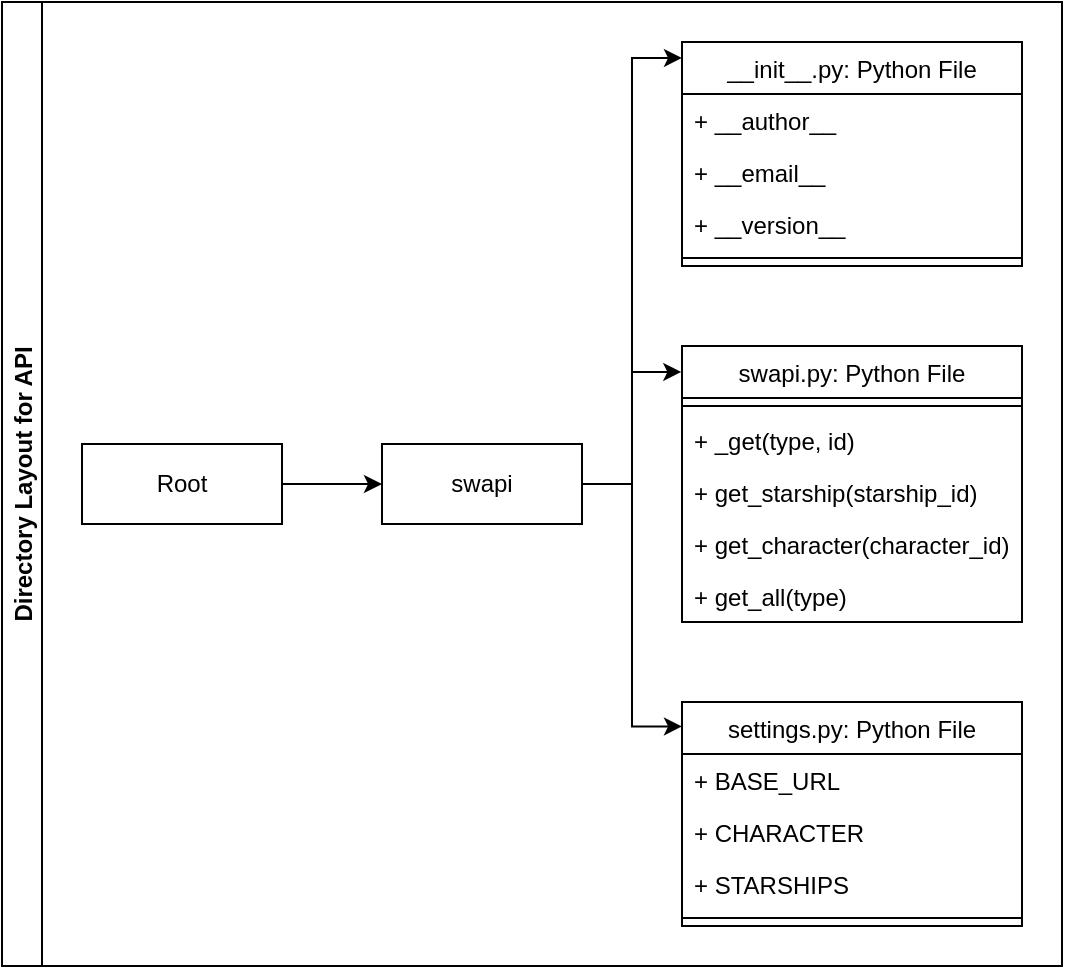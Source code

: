 <mxfile version="15.4.0" type="device" pages="2"><diagram id="G74UH5JC_1EP0B9mNdlt" name="API"><mxGraphModel dx="1038" dy="551" grid="1" gridSize="10" guides="1" tooltips="1" connect="1" arrows="1" fold="1" page="1" pageScale="1" pageWidth="1100" pageHeight="850" math="0" shadow="0"><root><mxCell id="jjzDQaQOdst8HboMH1HJ-0"/><mxCell id="jjzDQaQOdst8HboMH1HJ-1" parent="jjzDQaQOdst8HboMH1HJ-0"/><mxCell id="jjzDQaQOdst8HboMH1HJ-2" value="Directory Layout for API" style="swimlane;startSize=20;horizontal=0;childLayout=treeLayout;horizontalTree=1;resizable=0;containerType=tree;" parent="jjzDQaQOdst8HboMH1HJ-1" vertex="1"><mxGeometry x="80" y="90" width="530" height="482" as="geometry"/></mxCell><mxCell id="jjzDQaQOdst8HboMH1HJ-3" style="edgeStyle=orthogonalEdgeStyle;rounded=0;orthogonalLoop=1;jettySize=auto;html=1;" parent="jjzDQaQOdst8HboMH1HJ-2" source="jjzDQaQOdst8HboMH1HJ-4" target="jjzDQaQOdst8HboMH1HJ-8" edge="1"><mxGeometry relative="1" as="geometry"/></mxCell><mxCell id="jjzDQaQOdst8HboMH1HJ-4" value="Root" style="whiteSpace=wrap;html=1;" parent="jjzDQaQOdst8HboMH1HJ-2" vertex="1"><mxGeometry x="40" y="221" width="100" height="40" as="geometry"/></mxCell><mxCell id="jjzDQaQOdst8HboMH1HJ-5" style="edgeStyle=orthogonalEdgeStyle;rounded=0;orthogonalLoop=1;jettySize=auto;html=1;entryX=0;entryY=0.071;entryDx=0;entryDy=0;entryPerimeter=0;" parent="jjzDQaQOdst8HboMH1HJ-2" source="jjzDQaQOdst8HboMH1HJ-8" target="jjzDQaQOdst8HboMH1HJ-9" edge="1"><mxGeometry relative="1" as="geometry"/></mxCell><mxCell id="jjzDQaQOdst8HboMH1HJ-6" style="edgeStyle=orthogonalEdgeStyle;rounded=0;orthogonalLoop=1;jettySize=auto;html=1;entryX=-0.002;entryY=0.094;entryDx=0;entryDy=0;entryPerimeter=0;" parent="jjzDQaQOdst8HboMH1HJ-2" source="jjzDQaQOdst8HboMH1HJ-8" target="jjzDQaQOdst8HboMH1HJ-14" edge="1"><mxGeometry relative="1" as="geometry"/></mxCell><mxCell id="jjzDQaQOdst8HboMH1HJ-7" style="edgeStyle=orthogonalEdgeStyle;rounded=0;orthogonalLoop=1;jettySize=auto;html=1;entryX=0;entryY=0.109;entryDx=0;entryDy=0;entryPerimeter=0;" parent="jjzDQaQOdst8HboMH1HJ-2" source="jjzDQaQOdst8HboMH1HJ-8" target="jjzDQaQOdst8HboMH1HJ-20" edge="1"><mxGeometry relative="1" as="geometry"/></mxCell><mxCell id="jjzDQaQOdst8HboMH1HJ-8" value="swapi" style="whiteSpace=wrap;html=1;" parent="jjzDQaQOdst8HboMH1HJ-2" vertex="1"><mxGeometry x="190" y="221" width="100" height="40" as="geometry"/></mxCell><mxCell id="jjzDQaQOdst8HboMH1HJ-9" value="__init__.py: Python File" style="swimlane;fontStyle=0;childLayout=stackLayout;horizontal=1;startSize=26;fillColor=none;horizontalStack=0;resizeParent=1;resizeParentMax=0;resizeLast=0;collapsible=1;marginBottom=0;" parent="jjzDQaQOdst8HboMH1HJ-2" vertex="1"><mxGeometry x="340" y="20" width="170" height="112" as="geometry"/></mxCell><mxCell id="jjzDQaQOdst8HboMH1HJ-10" value="+ __author__" style="text;strokeColor=none;fillColor=none;align=left;verticalAlign=top;spacingLeft=4;spacingRight=4;overflow=hidden;rotatable=0;points=[[0,0.5],[1,0.5]];portConstraint=eastwest;" parent="jjzDQaQOdst8HboMH1HJ-9" vertex="1"><mxGeometry y="26" width="170" height="26" as="geometry"/></mxCell><mxCell id="jjzDQaQOdst8HboMH1HJ-11" value="+ __email__" style="text;strokeColor=none;fillColor=none;align=left;verticalAlign=top;spacingLeft=4;spacingRight=4;overflow=hidden;rotatable=0;points=[[0,0.5],[1,0.5]];portConstraint=eastwest;" parent="jjzDQaQOdst8HboMH1HJ-9" vertex="1"><mxGeometry y="52" width="170" height="26" as="geometry"/></mxCell><mxCell id="jjzDQaQOdst8HboMH1HJ-12" value="+ __version__" style="text;strokeColor=none;fillColor=none;align=left;verticalAlign=top;spacingLeft=4;spacingRight=4;overflow=hidden;rotatable=0;points=[[0,0.5],[1,0.5]];portConstraint=eastwest;" parent="jjzDQaQOdst8HboMH1HJ-9" vertex="1"><mxGeometry y="78" width="170" height="26" as="geometry"/></mxCell><mxCell id="jjzDQaQOdst8HboMH1HJ-13" value="" style="line;strokeWidth=1;fillColor=none;align=left;verticalAlign=middle;spacingTop=-1;spacingLeft=3;spacingRight=3;rotatable=0;labelPosition=right;points=[];portConstraint=eastwest;" parent="jjzDQaQOdst8HboMH1HJ-9" vertex="1"><mxGeometry y="104" width="170" height="8" as="geometry"/></mxCell><mxCell id="jjzDQaQOdst8HboMH1HJ-14" value="swapi.py: Python File" style="swimlane;fontStyle=0;childLayout=stackLayout;horizontal=1;startSize=26;fillColor=none;horizontalStack=0;resizeParent=1;resizeParentMax=0;resizeLast=0;collapsible=1;marginBottom=0;" parent="jjzDQaQOdst8HboMH1HJ-2" vertex="1"><mxGeometry x="340" y="172" width="170" height="138" as="geometry"/></mxCell><mxCell id="jjzDQaQOdst8HboMH1HJ-15" value="" style="line;strokeWidth=1;fillColor=none;align=left;verticalAlign=middle;spacingTop=-1;spacingLeft=3;spacingRight=3;rotatable=0;labelPosition=right;points=[];portConstraint=eastwest;" parent="jjzDQaQOdst8HboMH1HJ-14" vertex="1"><mxGeometry y="26" width="170" height="8" as="geometry"/></mxCell><mxCell id="jjzDQaQOdst8HboMH1HJ-16" value="+ _get(type, id)" style="text;strokeColor=none;fillColor=none;align=left;verticalAlign=top;spacingLeft=4;spacingRight=4;overflow=hidden;rotatable=0;points=[[0,0.5],[1,0.5]];portConstraint=eastwest;" parent="jjzDQaQOdst8HboMH1HJ-14" vertex="1"><mxGeometry y="34" width="170" height="26" as="geometry"/></mxCell><mxCell id="jjzDQaQOdst8HboMH1HJ-17" value="+ get_starship(starship_id)" style="text;strokeColor=none;fillColor=none;align=left;verticalAlign=top;spacingLeft=4;spacingRight=4;overflow=hidden;rotatable=0;points=[[0,0.5],[1,0.5]];portConstraint=eastwest;" parent="jjzDQaQOdst8HboMH1HJ-14" vertex="1"><mxGeometry y="60" width="170" height="26" as="geometry"/></mxCell><mxCell id="jjzDQaQOdst8HboMH1HJ-18" value="+ get_character(character_id)" style="text;strokeColor=none;fillColor=none;align=left;verticalAlign=top;spacingLeft=4;spacingRight=4;overflow=hidden;rotatable=0;points=[[0,0.5],[1,0.5]];portConstraint=eastwest;" parent="jjzDQaQOdst8HboMH1HJ-14" vertex="1"><mxGeometry y="86" width="170" height="26" as="geometry"/></mxCell><mxCell id="jjzDQaQOdst8HboMH1HJ-19" value="+ get_all(type)" style="text;strokeColor=none;fillColor=none;align=left;verticalAlign=top;spacingLeft=4;spacingRight=4;overflow=hidden;rotatable=0;points=[[0,0.5],[1,0.5]];portConstraint=eastwest;" parent="jjzDQaQOdst8HboMH1HJ-14" vertex="1"><mxGeometry y="112" width="170" height="26" as="geometry"/></mxCell><mxCell id="jjzDQaQOdst8HboMH1HJ-20" value="settings.py: Python File" style="swimlane;fontStyle=0;childLayout=stackLayout;horizontal=1;startSize=26;fillColor=none;horizontalStack=0;resizeParent=1;resizeParentMax=0;resizeLast=0;collapsible=1;marginBottom=0;" parent="jjzDQaQOdst8HboMH1HJ-2" vertex="1"><mxGeometry x="340" y="350" width="170" height="112" as="geometry"/></mxCell><mxCell id="jjzDQaQOdst8HboMH1HJ-21" value="+ BASE_URL" style="text;strokeColor=none;fillColor=none;align=left;verticalAlign=top;spacingLeft=4;spacingRight=4;overflow=hidden;rotatable=0;points=[[0,0.5],[1,0.5]];portConstraint=eastwest;" parent="jjzDQaQOdst8HboMH1HJ-20" vertex="1"><mxGeometry y="26" width="170" height="26" as="geometry"/></mxCell><mxCell id="jjzDQaQOdst8HboMH1HJ-22" value="+ CHARACTER" style="text;strokeColor=none;fillColor=none;align=left;verticalAlign=top;spacingLeft=4;spacingRight=4;overflow=hidden;rotatable=0;points=[[0,0.5],[1,0.5]];portConstraint=eastwest;" parent="jjzDQaQOdst8HboMH1HJ-20" vertex="1"><mxGeometry y="52" width="170" height="26" as="geometry"/></mxCell><mxCell id="jjzDQaQOdst8HboMH1HJ-23" value="+ STARSHIPS" style="text;strokeColor=none;fillColor=none;align=left;verticalAlign=top;spacingLeft=4;spacingRight=4;overflow=hidden;rotatable=0;points=[[0,0.5],[1,0.5]];portConstraint=eastwest;" parent="jjzDQaQOdst8HboMH1HJ-20" vertex="1"><mxGeometry y="78" width="170" height="26" as="geometry"/></mxCell><mxCell id="jjzDQaQOdst8HboMH1HJ-24" value="" style="line;strokeWidth=1;fillColor=none;align=left;verticalAlign=middle;spacingTop=-1;spacingLeft=3;spacingRight=3;rotatable=0;labelPosition=right;points=[];portConstraint=eastwest;" parent="jjzDQaQOdst8HboMH1HJ-20" vertex="1"><mxGeometry y="104" width="170" height="8" as="geometry"/></mxCell></root></mxGraphModel></diagram><diagram id="QgD_5NkvfIF_9zS75_uY" name="APP"><mxGraphModel dx="1221" dy="573" grid="1" gridSize="10" guides="1" tooltips="1" connect="1" arrows="1" fold="1" page="1" pageScale="1" pageWidth="1100" pageHeight="850" math="0" shadow="0"><root><mxCell id="0"/><mxCell id="1" parent="0"/><mxCell id="p_GGS-wJJ6YFprkSleoD-1" value="Directory Layout for APP" style="swimlane;startSize=20;horizontal=0;childLayout=treeLayout;horizontalTree=1;resizable=0;containerType=tree;" parent="1" vertex="1"><mxGeometry x="80" y="90" width="1060" height="993" as="geometry"/></mxCell><mxCell id="p_GGS-wJJ6YFprkSleoD-2" value="Root" style="whiteSpace=wrap;html=1;" parent="p_GGS-wJJ6YFprkSleoD-1" vertex="1"><mxGeometry x="40" y="476.7" width="100" height="40" as="geometry"/></mxCell><mxCell id="p_GGS-wJJ6YFprkSleoD-3" value="starwars" style="whiteSpace=wrap;html=1;" parent="p_GGS-wJJ6YFprkSleoD-1" vertex="1"><mxGeometry x="190" y="476.7" width="100" height="40" as="geometry"/></mxCell><mxCell id="p_GGS-wJJ6YFprkSleoD-4" value="" style="edgeStyle=elbowEdgeStyle;elbow=horizontal;html=1;rounded=0;" parent="p_GGS-wJJ6YFprkSleoD-1" source="p_GGS-wJJ6YFprkSleoD-2" target="p_GGS-wJJ6YFprkSleoD-3" edge="1"><mxGeometry relative="1" as="geometry"/></mxCell><mxCell id="p_GGS-wJJ6YFprkSleoD-5" style="edgeStyle=orthogonalEdgeStyle;rounded=0;orthogonalLoop=1;jettySize=auto;html=1;entryX=0;entryY=0.071;entryDx=0;entryDy=0;entryPerimeter=0;" parent="p_GGS-wJJ6YFprkSleoD-1" source="p_GGS-wJJ6YFprkSleoD-8" target="p_GGS-wJJ6YFprkSleoD-10" edge="1"><mxGeometry relative="1" as="geometry"/></mxCell><mxCell id="p_GGS-wJJ6YFprkSleoD-6" style="edgeStyle=orthogonalEdgeStyle;rounded=0;orthogonalLoop=1;jettySize=auto;html=1;entryX=-0.002;entryY=0.094;entryDx=0;entryDy=0;entryPerimeter=0;" parent="p_GGS-wJJ6YFprkSleoD-1" source="p_GGS-wJJ6YFprkSleoD-8" target="p_GGS-wJJ6YFprkSleoD-15" edge="1"><mxGeometry relative="1" as="geometry"/></mxCell><mxCell id="ZodADMx8vAvStFZj-z4e-10" style="edgeStyle=orthogonalEdgeStyle;rounded=0;orthogonalLoop=1;jettySize=auto;html=1;entryX=-0.003;entryY=0.16;entryDx=0;entryDy=0;entryPerimeter=0;" parent="p_GGS-wJJ6YFprkSleoD-1" source="p_GGS-wJJ6YFprkSleoD-8" target="ZodADMx8vAvStFZj-z4e-5" edge="1"><mxGeometry relative="1" as="geometry"/></mxCell><mxCell id="rweY4zkrQ0xhQg_jABBi-7" style="edgeStyle=orthogonalEdgeStyle;rounded=0;orthogonalLoop=1;jettySize=auto;html=1;entryX=-0.004;entryY=0.166;entryDx=0;entryDy=0;entryPerimeter=0;" edge="1" parent="p_GGS-wJJ6YFprkSleoD-1" source="p_GGS-wJJ6YFprkSleoD-8" target="rweY4zkrQ0xhQg_jABBi-1"><mxGeometry relative="1" as="geometry"/></mxCell><mxCell id="p_GGS-wJJ6YFprkSleoD-8" value="app" style="whiteSpace=wrap;html=1;" parent="p_GGS-wJJ6YFprkSleoD-1" vertex="1"><mxGeometry x="340" y="476.7" width="100" height="40" as="geometry"/></mxCell><mxCell id="p_GGS-wJJ6YFprkSleoD-9" style="edgeStyle=orthogonalEdgeStyle;rounded=0;orthogonalLoop=1;jettySize=auto;html=1;" parent="p_GGS-wJJ6YFprkSleoD-1" source="p_GGS-wJJ6YFprkSleoD-3" target="p_GGS-wJJ6YFprkSleoD-8" edge="1"><mxGeometry relative="1" as="geometry"/></mxCell><mxCell id="p_GGS-wJJ6YFprkSleoD-10" value="__init__.py: Python File" style="swimlane;fontStyle=0;childLayout=stackLayout;horizontal=1;startSize=26;fillColor=none;horizontalStack=0;resizeParent=1;resizeParentMax=0;resizeLast=0;collapsible=1;marginBottom=0;" parent="p_GGS-wJJ6YFprkSleoD-1" vertex="1"><mxGeometry x="490" y="20" width="230" height="112" as="geometry"/></mxCell><mxCell id="p_GGS-wJJ6YFprkSleoD-11" value="+ __author__" style="text;strokeColor=none;fillColor=none;align=left;verticalAlign=top;spacingLeft=4;spacingRight=4;overflow=hidden;rotatable=0;points=[[0,0.5],[1,0.5]];portConstraint=eastwest;" parent="p_GGS-wJJ6YFprkSleoD-10" vertex="1"><mxGeometry y="26" width="230" height="26" as="geometry"/></mxCell><mxCell id="p_GGS-wJJ6YFprkSleoD-12" value="+ __email__" style="text;strokeColor=none;fillColor=none;align=left;verticalAlign=top;spacingLeft=4;spacingRight=4;overflow=hidden;rotatable=0;points=[[0,0.5],[1,0.5]];portConstraint=eastwest;" parent="p_GGS-wJJ6YFprkSleoD-10" vertex="1"><mxGeometry y="52" width="230" height="26" as="geometry"/></mxCell><mxCell id="p_GGS-wJJ6YFprkSleoD-13" value="+ __version__" style="text;strokeColor=none;fillColor=none;align=left;verticalAlign=top;spacingLeft=4;spacingRight=4;overflow=hidden;rotatable=0;points=[[0,0.5],[1,0.5]];portConstraint=eastwest;" parent="p_GGS-wJJ6YFprkSleoD-10" vertex="1"><mxGeometry y="78" width="230" height="26" as="geometry"/></mxCell><mxCell id="p_GGS-wJJ6YFprkSleoD-14" value="" style="line;strokeWidth=1;fillColor=none;align=left;verticalAlign=middle;spacingTop=-1;spacingLeft=3;spacingRight=3;rotatable=0;labelPosition=right;points=[];portConstraint=eastwest;" parent="p_GGS-wJJ6YFprkSleoD-10" vertex="1"><mxGeometry y="104" width="230" height="8" as="geometry"/></mxCell><mxCell id="p_GGS-wJJ6YFprkSleoD-15" value="starwarsdb.py" style="swimlane;fontStyle=0;childLayout=stackLayout;horizontal=1;startSize=26;fillColor=none;horizontalStack=0;resizeParent=1;resizeParentMax=0;resizeLast=0;collapsible=1;marginBottom=0;" parent="p_GGS-wJJ6YFprkSleoD-1" vertex="1"><mxGeometry x="490" y="276" width="230" height="60" as="geometry"/></mxCell><mxCell id="p_GGS-wJJ6YFprkSleoD-16" value="" style="line;strokeWidth=1;fillColor=none;align=left;verticalAlign=middle;spacingTop=-1;spacingLeft=3;spacingRight=3;rotatable=0;labelPosition=right;points=[];portConstraint=eastwest;" parent="p_GGS-wJJ6YFprkSleoD-15" vertex="1"><mxGeometry y="26" width="230" height="8" as="geometry"/></mxCell><mxCell id="p_GGS-wJJ6YFprkSleoD-17" value="+ StarWarsDB: Class" style="text;strokeColor=none;fillColor=none;align=left;verticalAlign=top;spacingLeft=4;spacingRight=4;overflow=hidden;rotatable=0;points=[[0,0.5],[1,0.5]];portConstraint=eastwest;" parent="p_GGS-wJJ6YFprkSleoD-15" vertex="1"><mxGeometry y="34" width="230" height="26" as="geometry"/></mxCell><mxCell id="p_GGS-wJJ6YFprkSleoD-26" value="StarWarsDB: Class" style="swimlane;fontStyle=1;align=center;verticalAlign=top;childLayout=stackLayout;horizontal=1;startSize=26;horizontalStack=0;resizeParent=1;resizeParentMax=0;resizeLast=0;collapsible=1;marginBottom=0;" parent="p_GGS-wJJ6YFprkSleoD-1" vertex="1"><mxGeometry x="770" y="146" width="270" height="320" as="geometry"/></mxCell><mxCell id="p_GGS-wJJ6YFprkSleoD-27" value="+ __client: MongoClient" style="text;strokeColor=none;fillColor=none;align=left;verticalAlign=top;spacingLeft=4;spacingRight=4;overflow=hidden;rotatable=0;points=[[0,0.5],[1,0.5]];portConstraint=eastwest;" parent="p_GGS-wJJ6YFprkSleoD-26" vertex="1"><mxGeometry y="26" width="270" height="26" as="geometry"/></mxCell><mxCell id="p_GGS-wJJ6YFprkSleoD-35" value="+ __db: Database" style="text;strokeColor=none;fillColor=none;align=left;verticalAlign=top;spacingLeft=4;spacingRight=4;overflow=hidden;rotatable=0;points=[[0,0.5],[1,0.5]];portConstraint=eastwest;" parent="p_GGS-wJJ6YFprkSleoD-26" vertex="1"><mxGeometry y="52" width="270" height="26" as="geometry"/></mxCell><mxCell id="p_GGS-wJJ6YFprkSleoD-36" value="+ __collections: Dict of Collection" style="text;strokeColor=none;fillColor=none;align=left;verticalAlign=top;spacingLeft=4;spacingRight=4;overflow=hidden;rotatable=0;points=[[0,0.5],[1,0.5]];portConstraint=eastwest;" parent="p_GGS-wJJ6YFprkSleoD-26" vertex="1"><mxGeometry y="78" width="270" height="26" as="geometry"/></mxCell><mxCell id="p_GGS-wJJ6YFprkSleoD-28" value="" style="line;strokeWidth=1;fillColor=none;align=left;verticalAlign=middle;spacingTop=-1;spacingLeft=3;spacingRight=3;rotatable=0;labelPosition=right;points=[];portConstraint=eastwest;" parent="p_GGS-wJJ6YFprkSleoD-26" vertex="1"><mxGeometry y="104" width="270" height="8" as="geometry"/></mxCell><mxCell id="p_GGS-wJJ6YFprkSleoD-29" value="+ __init__(db_name) : MongoDB" style="text;strokeColor=none;fillColor=none;align=left;verticalAlign=top;spacingLeft=4;spacingRight=4;overflow=hidden;rotatable=0;points=[[0,0.5],[1,0.5]];portConstraint=eastwest;" parent="p_GGS-wJJ6YFprkSleoD-26" vertex="1"><mxGeometry y="112" width="270" height="26" as="geometry"/></mxCell><mxCell id="p_GGS-wJJ6YFprkSleoD-40" value="+ database_name() : String  (getter)" style="text;strokeColor=none;fillColor=none;align=left;verticalAlign=top;spacingLeft=4;spacingRight=4;overflow=hidden;rotatable=0;points=[[0,0.5],[1,0.5]];portConstraint=eastwest;" parent="p_GGS-wJJ6YFprkSleoD-26" vertex="1"><mxGeometry y="138" width="270" height="26" as="geometry"/></mxCell><mxCell id="ZodADMx8vAvStFZj-z4e-2" value="+ starships() : String (getter)" style="text;strokeColor=none;fillColor=none;align=left;verticalAlign=top;spacingLeft=4;spacingRight=4;overflow=hidden;rotatable=0;points=[[0,0.5],[1,0.5]];portConstraint=eastwest;" parent="p_GGS-wJJ6YFprkSleoD-26" vertex="1"><mxGeometry y="164" width="270" height="26" as="geometry"/></mxCell><mxCell id="ZodADMx8vAvStFZj-z4e-3" value="+ characters() : String (getter)" style="text;strokeColor=none;fillColor=none;align=left;verticalAlign=top;spacingLeft=4;spacingRight=4;overflow=hidden;rotatable=0;points=[[0,0.5],[1,0.5]];portConstraint=eastwest;" parent="p_GGS-wJJ6YFprkSleoD-26" vertex="1"><mxGeometry y="190" width="270" height="26" as="geometry"/></mxCell><mxCell id="p_GGS-wJJ6YFprkSleoD-42" value="+ __query(query) : " style="text;strokeColor=none;fillColor=none;align=left;verticalAlign=top;spacingLeft=4;spacingRight=4;overflow=hidden;rotatable=0;points=[[0,0.5],[1,0.5]];portConstraint=eastwest;" parent="p_GGS-wJJ6YFprkSleoD-26" vertex="1"><mxGeometry y="216" width="270" height="26" as="geometry"/></mxCell><mxCell id="ZodADMx8vAvStFZj-z4e-1" value="+ insert(collection_name, data) : int" style="text;strokeColor=none;fillColor=none;align=left;verticalAlign=top;spacingLeft=4;spacingRight=4;overflow=hidden;rotatable=0;points=[[0,0.5],[1,0.5]];portConstraint=eastwest;" parent="p_GGS-wJJ6YFprkSleoD-26" vertex="1"><mxGeometry y="242" width="270" height="26" as="geometry"/></mxCell><mxCell id="ZodADMx8vAvStFZj-z4e-4" value="+ update(collection_name, where, data) : int" style="text;strokeColor=none;fillColor=none;align=left;verticalAlign=top;spacingLeft=4;spacingRight=4;overflow=hidden;rotatable=0;points=[[0,0.5],[1,0.5]];portConstraint=eastwest;" parent="p_GGS-wJJ6YFprkSleoD-26" vertex="1"><mxGeometry y="268" width="270" height="26" as="geometry"/></mxCell><mxCell id="rweY4zkrQ0xhQg_jABBi-9" value="+ insert_bulk(collection, data_list) : List" style="text;strokeColor=none;fillColor=none;align=left;verticalAlign=top;spacingLeft=4;spacingRight=4;overflow=hidden;rotatable=0;points=[[0,0.5],[1,0.5]];portConstraint=eastwest;" vertex="1" parent="p_GGS-wJJ6YFprkSleoD-26"><mxGeometry y="294" width="270" height="26" as="geometry"/></mxCell><mxCell id="p_GGS-wJJ6YFprkSleoD-33" style="edgeStyle=orthogonalEdgeStyle;rounded=0;orthogonalLoop=1;jettySize=auto;html=1;entryX=-0.019;entryY=0.135;entryDx=0;entryDy=0;entryPerimeter=0;" parent="p_GGS-wJJ6YFprkSleoD-1" source="p_GGS-wJJ6YFprkSleoD-15" target="p_GGS-wJJ6YFprkSleoD-26" edge="1"><mxGeometry relative="1" as="geometry"/></mxCell><mxCell id="ZodADMx8vAvStFZj-z4e-24" style="edgeStyle=orthogonalEdgeStyle;rounded=0;orthogonalLoop=1;jettySize=auto;html=1;entryX=0;entryY=0.25;entryDx=0;entryDy=0;" parent="p_GGS-wJJ6YFprkSleoD-1" source="ZodADMx8vAvStFZj-z4e-5" target="ZodADMx8vAvStFZj-z4e-11" edge="1"><mxGeometry relative="1" as="geometry"><mxPoint x="745" y="-178.2" as="targetPoint"/></mxGeometry></mxCell><mxCell id="ZodADMx8vAvStFZj-z4e-30" style="edgeStyle=orthogonalEdgeStyle;rounded=0;orthogonalLoop=1;jettySize=auto;html=1;entryX=0;entryY=0.25;entryDx=0;entryDy=0;" parent="p_GGS-wJJ6YFprkSleoD-1" source="ZodADMx8vAvStFZj-z4e-5" target="ZodADMx8vAvStFZj-z4e-27" edge="1"><mxGeometry relative="1" as="geometry"/></mxCell><mxCell id="ZodADMx8vAvStFZj-z4e-36" style="edgeStyle=orthogonalEdgeStyle;rounded=0;orthogonalLoop=1;jettySize=auto;html=1;entryX=0.003;entryY=0.143;entryDx=0;entryDy=0;entryPerimeter=0;" parent="p_GGS-wJJ6YFprkSleoD-1" source="ZodADMx8vAvStFZj-z4e-5" target="ZodADMx8vAvStFZj-z4e-32" edge="1"><mxGeometry relative="1" as="geometry"/></mxCell><mxCell id="ZodADMx8vAvStFZj-z4e-5" value="models.py" style="swimlane;fontStyle=0;childLayout=stackLayout;horizontal=1;startSize=26;fillColor=none;horizontalStack=0;resizeParent=1;resizeParentMax=0;resizeLast=0;collapsible=1;marginBottom=0;" parent="p_GGS-wJJ6YFprkSleoD-1" vertex="1"><mxGeometry x="490" y="619" width="230" height="112" as="geometry"/></mxCell><mxCell id="ZodADMx8vAvStFZj-z4e-6" value="" style="line;strokeWidth=1;fillColor=none;align=left;verticalAlign=middle;spacingTop=-1;spacingLeft=3;spacingRight=3;rotatable=0;labelPosition=right;points=[];portConstraint=eastwest;" parent="ZodADMx8vAvStFZj-z4e-5" vertex="1"><mxGeometry y="26" width="230" height="8" as="geometry"/></mxCell><mxCell id="ZodADMx8vAvStFZj-z4e-26" value="+ BaseModel: Class" style="text;strokeColor=none;fillColor=none;align=left;verticalAlign=top;spacingLeft=4;spacingRight=4;overflow=hidden;rotatable=0;points=[[0,0.5],[1,0.5]];portConstraint=eastwest;" parent="ZodADMx8vAvStFZj-z4e-5" vertex="1"><mxGeometry y="34" width="230" height="26" as="geometry"/></mxCell><mxCell id="ZodADMx8vAvStFZj-z4e-7" value="+ Character(BaseModel): Class" style="text;strokeColor=none;fillColor=none;align=left;verticalAlign=top;spacingLeft=4;spacingRight=4;overflow=hidden;rotatable=0;points=[[0,0.5],[1,0.5]];portConstraint=eastwest;" parent="ZodADMx8vAvStFZj-z4e-5" vertex="1"><mxGeometry y="60" width="230" height="26" as="geometry"/></mxCell><mxCell id="ZodADMx8vAvStFZj-z4e-25" value="+ Starship(BaseModel): Class" style="text;strokeColor=none;fillColor=none;align=left;verticalAlign=top;spacingLeft=4;spacingRight=4;overflow=hidden;rotatable=0;points=[[0,0.5],[1,0.5]];portConstraint=eastwest;" parent="ZodADMx8vAvStFZj-z4e-5" vertex="1"><mxGeometry y="86" width="230" height="26" as="geometry"/></mxCell><mxCell id="ZodADMx8vAvStFZj-z4e-11" value="BaseModel" style="swimlane;fontStyle=1;align=center;verticalAlign=top;childLayout=stackLayout;horizontal=1;startSize=26;horizontalStack=0;resizeParent=1;resizeParentMax=0;resizeLast=0;collapsible=1;marginBottom=0;" parent="p_GGS-wJJ6YFprkSleoD-1" vertex="1"><mxGeometry x="770" y="506" width="270" height="86" as="geometry"/></mxCell><mxCell id="ZodADMx8vAvStFZj-z4e-15" value="" style="line;strokeWidth=1;fillColor=none;align=left;verticalAlign=middle;spacingTop=-1;spacingLeft=3;spacingRight=3;rotatable=0;labelPosition=right;points=[];portConstraint=eastwest;" parent="ZodADMx8vAvStFZj-z4e-11" vertex="1"><mxGeometry y="26" width="270" height="8" as="geometry"/></mxCell><mxCell id="ZodADMx8vAvStFZj-z4e-16" value="+ __init__(data): BaseModel" style="text;strokeColor=none;fillColor=none;align=left;verticalAlign=top;spacingLeft=4;spacingRight=4;overflow=hidden;rotatable=0;points=[[0,0.5],[1,0.5]];portConstraint=eastwest;" parent="ZodADMx8vAvStFZj-z4e-11" vertex="1"><mxGeometry y="34" width="270" height="26" as="geometry"/></mxCell><mxCell id="RjaD0V1sly8GDJGRUXG5-1" value="+ get(*args) : Dict" style="text;strokeColor=none;fillColor=none;align=left;verticalAlign=top;spacingLeft=4;spacingRight=4;overflow=hidden;rotatable=0;points=[[0,0.5],[1,0.5]];portConstraint=eastwest;" vertex="1" parent="ZodADMx8vAvStFZj-z4e-11"><mxGeometry y="60" width="270" height="26" as="geometry"/></mxCell><mxCell id="ZodADMx8vAvStFZj-z4e-27" value="Character: Class" style="swimlane;fontStyle=1;align=center;verticalAlign=top;childLayout=stackLayout;horizontal=1;startSize=26;horizontalStack=0;resizeParent=1;resizeParentMax=0;resizeLast=0;collapsible=1;marginBottom=0;" parent="p_GGS-wJJ6YFprkSleoD-1" vertex="1"><mxGeometry x="770" y="632" width="270" height="86" as="geometry"/></mxCell><mxCell id="ZodADMx8vAvStFZj-z4e-28" value="" style="line;strokeWidth=1;fillColor=none;align=left;verticalAlign=middle;spacingTop=-1;spacingLeft=3;spacingRight=3;rotatable=0;labelPosition=right;points=[];portConstraint=eastwest;" parent="ZodADMx8vAvStFZj-z4e-27" vertex="1"><mxGeometry y="26" width="270" height="8" as="geometry"/></mxCell><mxCell id="ZodADMx8vAvStFZj-z4e-29" value="+ __init__(data): BaseModel" style="text;strokeColor=none;fillColor=none;align=left;verticalAlign=top;spacingLeft=4;spacingRight=4;overflow=hidden;rotatable=0;points=[[0,0.5],[1,0.5]];portConstraint=eastwest;" parent="ZodADMx8vAvStFZj-z4e-27" vertex="1"><mxGeometry y="34" width="270" height="26" as="geometry"/></mxCell><mxCell id="ZodADMx8vAvStFZj-z4e-31" value="+ starships(): List of Starship" style="text;strokeColor=none;fillColor=none;align=left;verticalAlign=top;spacingLeft=4;spacingRight=4;overflow=hidden;rotatable=0;points=[[0,0.5],[1,0.5]];portConstraint=eastwest;" parent="ZodADMx8vAvStFZj-z4e-27" vertex="1"><mxGeometry y="60" width="270" height="26" as="geometry"/></mxCell><mxCell id="ZodADMx8vAvStFZj-z4e-32" value="Starship: Class" style="swimlane;fontStyle=1;align=center;verticalAlign=top;childLayout=stackLayout;horizontal=1;startSize=26;horizontalStack=0;resizeParent=1;resizeParentMax=0;resizeLast=0;collapsible=1;marginBottom=0;" parent="p_GGS-wJJ6YFprkSleoD-1" vertex="1"><mxGeometry x="770" y="758" width="270" height="86" as="geometry"/></mxCell><mxCell id="ZodADMx8vAvStFZj-z4e-33" value="" style="line;strokeWidth=1;fillColor=none;align=left;verticalAlign=middle;spacingTop=-1;spacingLeft=3;spacingRight=3;rotatable=0;labelPosition=right;points=[];portConstraint=eastwest;" parent="ZodADMx8vAvStFZj-z4e-32" vertex="1"><mxGeometry y="26" width="270" height="8" as="geometry"/></mxCell><mxCell id="ZodADMx8vAvStFZj-z4e-34" value="+ __init__(data): BaseModel" style="text;strokeColor=none;fillColor=none;align=left;verticalAlign=top;spacingLeft=4;spacingRight=4;overflow=hidden;rotatable=0;points=[[0,0.5],[1,0.5]];portConstraint=eastwest;" parent="ZodADMx8vAvStFZj-z4e-32" vertex="1"><mxGeometry y="34" width="270" height="26" as="geometry"/></mxCell><mxCell id="ZodADMx8vAvStFZj-z4e-35" value="+ pilots(): List of Character" style="text;strokeColor=none;fillColor=none;align=left;verticalAlign=top;spacingLeft=4;spacingRight=4;overflow=hidden;rotatable=0;points=[[0,0.5],[1,0.5]];portConstraint=eastwest;" parent="ZodADMx8vAvStFZj-z4e-32" vertex="1"><mxGeometry y="60" width="270" height="26" as="geometry"/></mxCell><mxCell id="rweY4zkrQ0xhQg_jABBi-1" value="generate_database.py" style="swimlane;fontStyle=0;childLayout=stackLayout;horizontal=1;startSize=26;fillColor=none;horizontalStack=0;resizeParent=1;resizeParentMax=0;resizeLast=0;collapsible=1;marginBottom=0;" vertex="1" parent="p_GGS-wJJ6YFprkSleoD-1"><mxGeometry x="490" y="861.4" width="230" height="112" as="geometry"/></mxCell><mxCell id="rweY4zkrQ0xhQg_jABBi-2" value="" style="line;strokeWidth=1;fillColor=none;align=left;verticalAlign=middle;spacingTop=-1;spacingLeft=3;spacingRight=3;rotatable=0;labelPosition=right;points=[];portConstraint=eastwest;" vertex="1" parent="rweY4zkrQ0xhQg_jABBi-1"><mxGeometry y="26" width="230" height="8" as="geometry"/></mxCell><mxCell id="rweY4zkrQ0xhQg_jABBi-3" value="+ create_database(db_name) : StarWarsDB" style="text;strokeColor=none;fillColor=none;align=left;verticalAlign=top;spacingLeft=4;spacingRight=4;overflow=hidden;rotatable=0;points=[[0,0.5],[1,0.5]];portConstraint=eastwest;" vertex="1" parent="rweY4zkrQ0xhQg_jABBi-1"><mxGeometry y="34" width="230" height="26" as="geometry"/></mxCell><mxCell id="rweY4zkrQ0xhQg_jABBi-4" value="+ get_all_characters() : List" style="text;strokeColor=none;fillColor=none;align=left;verticalAlign=top;spacingLeft=4;spacingRight=4;overflow=hidden;rotatable=0;points=[[0,0.5],[1,0.5]];portConstraint=eastwest;" vertex="1" parent="rweY4zkrQ0xhQg_jABBi-1"><mxGeometry y="60" width="230" height="26" as="geometry"/></mxCell><mxCell id="rweY4zkrQ0xhQg_jABBi-5" value="+ get_all_starships() : List" style="text;strokeColor=none;fillColor=none;align=left;verticalAlign=top;spacingLeft=4;spacingRight=4;overflow=hidden;rotatable=0;points=[[0,0.5],[1,0.5]];portConstraint=eastwest;" vertex="1" parent="rweY4zkrQ0xhQg_jABBi-1"><mxGeometry y="86" width="230" height="26" as="geometry"/></mxCell></root></mxGraphModel></diagram></mxfile>